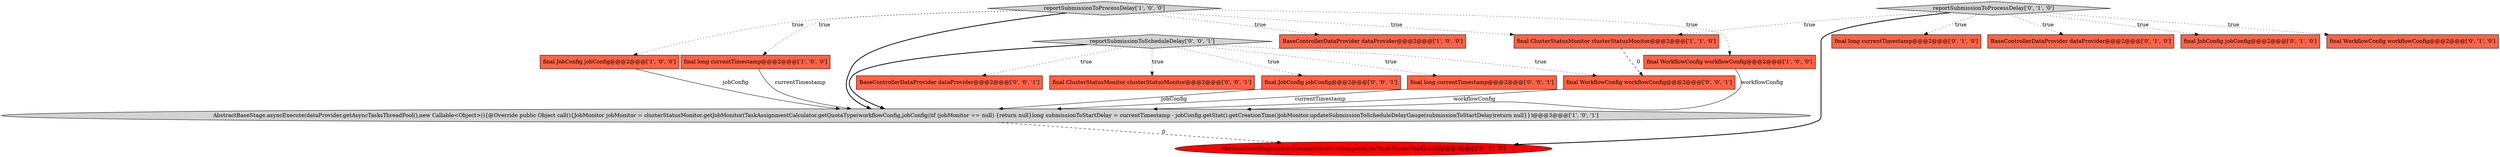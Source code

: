 digraph {
6 [style = filled, label = "final ClusterStatusMonitor clusterStatusMonitor@@@2@@@['1', '1', '0']", fillcolor = tomato, shape = box image = "AAA0AAABBB1BBB"];
7 [style = filled, label = "reportSubmissionToProcessDelay['0', '1', '0']", fillcolor = lightgray, shape = diamond image = "AAA0AAABBB2BBB"];
3 [style = filled, label = "final JobConfig jobConfig@@@2@@@['1', '0', '0']", fillcolor = tomato, shape = box image = "AAA0AAABBB1BBB"];
10 [style = filled, label = "final long currentTimestamp@@@2@@@['0', '1', '0']", fillcolor = tomato, shape = box image = "AAA0AAABBB2BBB"];
18 [style = filled, label = "reportSubmissionToScheduleDelay['0', '0', '1']", fillcolor = lightgray, shape = diamond image = "AAA0AAABBB3BBB"];
11 [style = filled, label = "BaseControllerDataProvider dataProvider@@@2@@@['0', '1', '0']", fillcolor = tomato, shape = box image = "AAA0AAABBB2BBB"];
12 [style = filled, label = "AbstractBaseStage.asyncExecute(dataProvider.getAsyncTasksThreadPool(),null)@@@3@@@['0', '1', '0']", fillcolor = red, shape = ellipse image = "AAA1AAABBB2BBB"];
5 [style = filled, label = "AbstractBaseStage.asyncExecute(dataProvider.getAsyncTasksThreadPool(),new Callable<Object>(){@Override public Object call(){JobMonitor jobMonitor = clusterStatusMonitor.getJobMonitor(TaskAssignmentCalculator.getQuotaType(workflowConfig,jobConfig))if (jobMonitor == null) {return null}long submissionToStartDelay = currentTimestamp - jobConfig.getStat().getCreationTime()jobMonitor.updateSubmissionToScheduleDelayGauge(submissionToStartDelay)return null}})@@@3@@@['1', '0', '1']", fillcolor = lightgray, shape = ellipse image = "AAA0AAABBB1BBB"];
17 [style = filled, label = "final WorkflowConfig workflowConfig@@@2@@@['0', '0', '1']", fillcolor = tomato, shape = box image = "AAA0AAABBB3BBB"];
0 [style = filled, label = "BaseControllerDataProvider dataProvider@@@2@@@['1', '0', '0']", fillcolor = tomato, shape = box image = "AAA0AAABBB1BBB"];
14 [style = filled, label = "BaseControllerDataProvider dataProvider@@@2@@@['0', '0', '1']", fillcolor = tomato, shape = box image = "AAA0AAABBB3BBB"];
1 [style = filled, label = "final long currentTimestamp@@@2@@@['1', '0', '0']", fillcolor = tomato, shape = box image = "AAA0AAABBB1BBB"];
16 [style = filled, label = "final ClusterStatusMonitor clusterStatusMonitor@@@2@@@['0', '0', '1']", fillcolor = tomato, shape = box image = "AAA0AAABBB3BBB"];
15 [style = filled, label = "final JobConfig jobConfig@@@2@@@['0', '0', '1']", fillcolor = tomato, shape = box image = "AAA0AAABBB3BBB"];
13 [style = filled, label = "final long currentTimestamp@@@2@@@['0', '0', '1']", fillcolor = tomato, shape = box image = "AAA0AAABBB3BBB"];
9 [style = filled, label = "final JobConfig jobConfig@@@2@@@['0', '1', '0']", fillcolor = tomato, shape = box image = "AAA0AAABBB2BBB"];
8 [style = filled, label = "final WorkflowConfig workflowConfig@@@2@@@['0', '1', '0']", fillcolor = tomato, shape = box image = "AAA0AAABBB2BBB"];
2 [style = filled, label = "reportSubmissionToProcessDelay['1', '0', '0']", fillcolor = lightgray, shape = diamond image = "AAA0AAABBB1BBB"];
4 [style = filled, label = "final WorkflowConfig workflowConfig@@@2@@@['1', '0', '0']", fillcolor = tomato, shape = box image = "AAA0AAABBB1BBB"];
2->3 [style = dotted, label="true"];
7->6 [style = dotted, label="true"];
5->12 [style = dashed, label="0"];
2->0 [style = dotted, label="true"];
7->10 [style = dotted, label="true"];
18->16 [style = dotted, label="true"];
7->12 [style = bold, label=""];
15->5 [style = solid, label="jobConfig"];
18->15 [style = dotted, label="true"];
3->5 [style = solid, label="jobConfig"];
6->17 [style = dashed, label="0"];
7->9 [style = dotted, label="true"];
18->14 [style = dotted, label="true"];
4->5 [style = solid, label="workflowConfig"];
7->11 [style = dotted, label="true"];
2->6 [style = dotted, label="true"];
2->1 [style = dotted, label="true"];
1->5 [style = solid, label="currentTimestamp"];
18->5 [style = bold, label=""];
2->4 [style = dotted, label="true"];
17->5 [style = solid, label="workflowConfig"];
13->5 [style = solid, label="currentTimestamp"];
18->17 [style = dotted, label="true"];
7->8 [style = dotted, label="true"];
2->5 [style = bold, label=""];
18->13 [style = dotted, label="true"];
}
